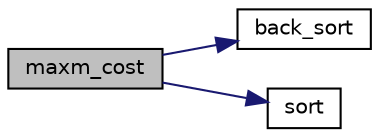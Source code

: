 digraph "maxm_cost"
{
 // INTERACTIVE_SVG=YES
  edge [fontname="Helvetica",fontsize="10",labelfontname="Helvetica",labelfontsize="10"];
  node [fontname="Helvetica",fontsize="10",shape=record];
  rankdir="LR";
  Node1 [label="maxm_cost",height=0.2,width=0.4,color="black", fillcolor="grey75", style="filled", fontcolor="black"];
  Node1 -> Node2 [color="midnightblue",fontsize="10",style="solid",fontname="Helvetica"];
  Node2 [label="back_sort",height=0.2,width=0.4,color="black", fillcolor="white", style="filled",URL="$d0/d61/knapsack_8cpp.html#a7f613fae63692a85980aa5ae5e666b7b"];
  Node1 -> Node3 [color="midnightblue",fontsize="10",style="solid",fontname="Helvetica"];
  Node3 [label="sort",height=0.2,width=0.4,color="black", fillcolor="white", style="filled",URL="$d0/d36/ssl-vision_2src_2shared_2util_2util_8h.html#ada9c7c29f17bd827ae704d5934edeffa"];
}
